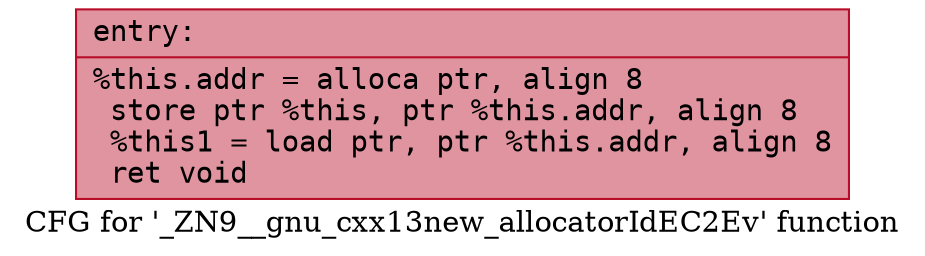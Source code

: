 digraph "CFG for '_ZN9__gnu_cxx13new_allocatorIdEC2Ev' function" {
	label="CFG for '_ZN9__gnu_cxx13new_allocatorIdEC2Ev' function";

	Node0x556bfea35e90 [shape=record,color="#b70d28ff", style=filled, fillcolor="#b70d2870" fontname="Courier",label="{entry:\l|  %this.addr = alloca ptr, align 8\l  store ptr %this, ptr %this.addr, align 8\l  %this1 = load ptr, ptr %this.addr, align 8\l  ret void\l}"];
}
